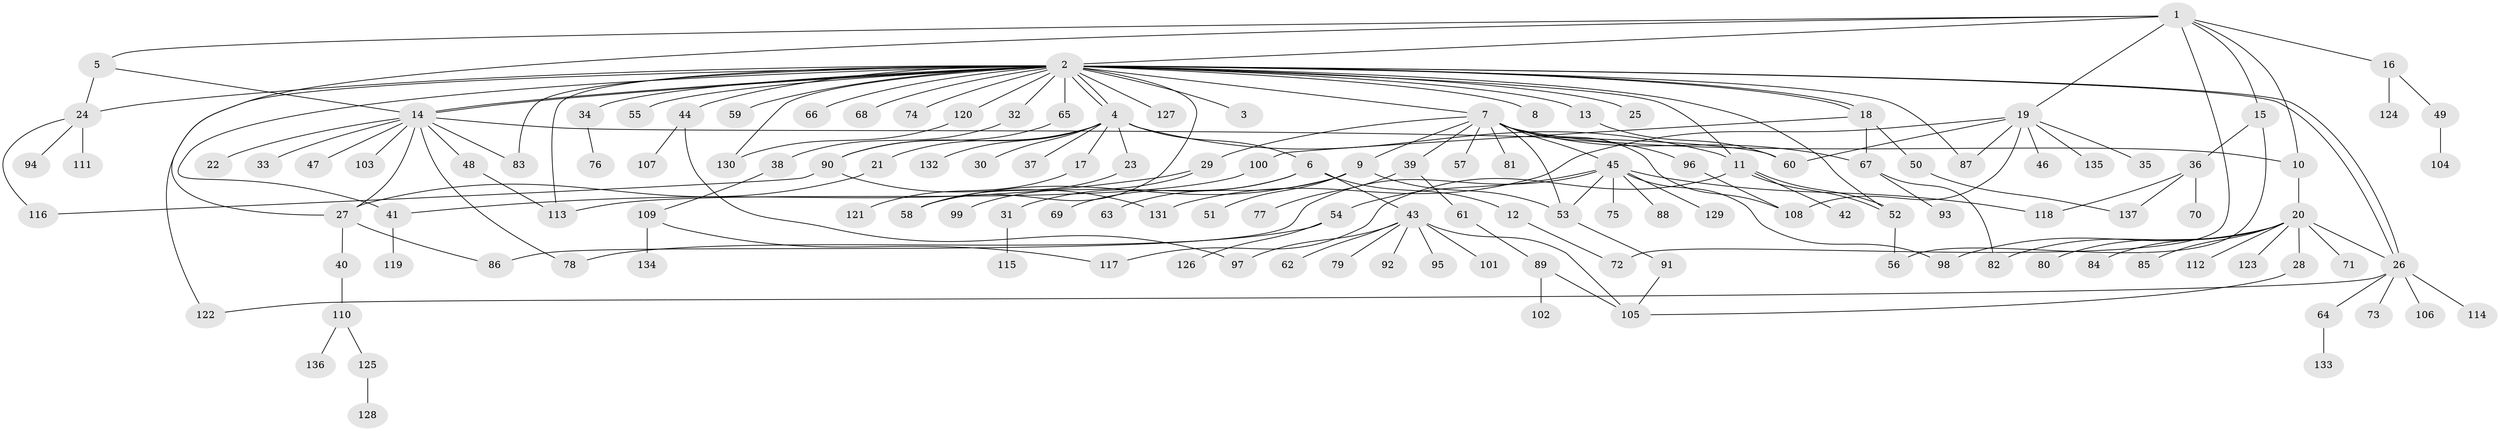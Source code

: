 // Generated by graph-tools (version 1.1) at 2025/49/03/09/25 03:49:51]
// undirected, 137 vertices, 181 edges
graph export_dot {
graph [start="1"]
  node [color=gray90,style=filled];
  1;
  2;
  3;
  4;
  5;
  6;
  7;
  8;
  9;
  10;
  11;
  12;
  13;
  14;
  15;
  16;
  17;
  18;
  19;
  20;
  21;
  22;
  23;
  24;
  25;
  26;
  27;
  28;
  29;
  30;
  31;
  32;
  33;
  34;
  35;
  36;
  37;
  38;
  39;
  40;
  41;
  42;
  43;
  44;
  45;
  46;
  47;
  48;
  49;
  50;
  51;
  52;
  53;
  54;
  55;
  56;
  57;
  58;
  59;
  60;
  61;
  62;
  63;
  64;
  65;
  66;
  67;
  68;
  69;
  70;
  71;
  72;
  73;
  74;
  75;
  76;
  77;
  78;
  79;
  80;
  81;
  82;
  83;
  84;
  85;
  86;
  87;
  88;
  89;
  90;
  91;
  92;
  93;
  94;
  95;
  96;
  97;
  98;
  99;
  100;
  101;
  102;
  103;
  104;
  105;
  106;
  107;
  108;
  109;
  110;
  111;
  112;
  113;
  114;
  115;
  116;
  117;
  118;
  119;
  120;
  121;
  122;
  123;
  124;
  125;
  126;
  127;
  128;
  129;
  130;
  131;
  132;
  133;
  134;
  135;
  136;
  137;
  1 -- 2;
  1 -- 5;
  1 -- 10;
  1 -- 15;
  1 -- 16;
  1 -- 19;
  1 -- 27;
  1 -- 72;
  2 -- 3;
  2 -- 4;
  2 -- 4;
  2 -- 7;
  2 -- 8;
  2 -- 11;
  2 -- 13;
  2 -- 14;
  2 -- 14;
  2 -- 18;
  2 -- 18;
  2 -- 24;
  2 -- 25;
  2 -- 26;
  2 -- 26;
  2 -- 32;
  2 -- 34;
  2 -- 41;
  2 -- 44;
  2 -- 52;
  2 -- 55;
  2 -- 58;
  2 -- 59;
  2 -- 65;
  2 -- 66;
  2 -- 68;
  2 -- 74;
  2 -- 83;
  2 -- 87;
  2 -- 113;
  2 -- 120;
  2 -- 122;
  2 -- 127;
  2 -- 130;
  4 -- 6;
  4 -- 11;
  4 -- 17;
  4 -- 21;
  4 -- 23;
  4 -- 30;
  4 -- 37;
  4 -- 90;
  4 -- 132;
  5 -- 14;
  5 -- 24;
  6 -- 12;
  6 -- 31;
  6 -- 43;
  6 -- 69;
  7 -- 9;
  7 -- 10;
  7 -- 29;
  7 -- 39;
  7 -- 45;
  7 -- 53;
  7 -- 57;
  7 -- 67;
  7 -- 81;
  7 -- 96;
  7 -- 108;
  9 -- 51;
  9 -- 53;
  9 -- 58;
  9 -- 63;
  10 -- 20;
  11 -- 42;
  11 -- 52;
  11 -- 52;
  11 -- 117;
  12 -- 72;
  13 -- 60;
  14 -- 22;
  14 -- 27;
  14 -- 33;
  14 -- 47;
  14 -- 48;
  14 -- 60;
  14 -- 78;
  14 -- 83;
  14 -- 103;
  15 -- 36;
  15 -- 56;
  16 -- 49;
  16 -- 124;
  17 -- 121;
  18 -- 50;
  18 -- 67;
  18 -- 100;
  19 -- 35;
  19 -- 46;
  19 -- 60;
  19 -- 87;
  19 -- 108;
  19 -- 131;
  19 -- 135;
  20 -- 26;
  20 -- 28;
  20 -- 71;
  20 -- 80;
  20 -- 82;
  20 -- 84;
  20 -- 85;
  20 -- 98;
  20 -- 112;
  20 -- 123;
  21 -- 27;
  23 -- 58;
  24 -- 94;
  24 -- 111;
  24 -- 116;
  26 -- 64;
  26 -- 73;
  26 -- 106;
  26 -- 114;
  26 -- 122;
  27 -- 40;
  27 -- 86;
  28 -- 105;
  29 -- 41;
  29 -- 99;
  31 -- 115;
  32 -- 38;
  34 -- 76;
  36 -- 70;
  36 -- 118;
  36 -- 137;
  38 -- 109;
  39 -- 61;
  39 -- 77;
  40 -- 110;
  41 -- 119;
  43 -- 62;
  43 -- 79;
  43 -- 92;
  43 -- 95;
  43 -- 97;
  43 -- 101;
  43 -- 105;
  44 -- 97;
  44 -- 107;
  45 -- 53;
  45 -- 54;
  45 -- 75;
  45 -- 86;
  45 -- 88;
  45 -- 98;
  45 -- 118;
  45 -- 129;
  48 -- 113;
  49 -- 104;
  50 -- 137;
  52 -- 56;
  53 -- 91;
  54 -- 78;
  54 -- 126;
  61 -- 89;
  64 -- 133;
  65 -- 90;
  67 -- 82;
  67 -- 93;
  89 -- 102;
  89 -- 105;
  90 -- 116;
  90 -- 131;
  91 -- 105;
  96 -- 108;
  100 -- 113;
  109 -- 117;
  109 -- 134;
  110 -- 125;
  110 -- 136;
  120 -- 130;
  125 -- 128;
}
